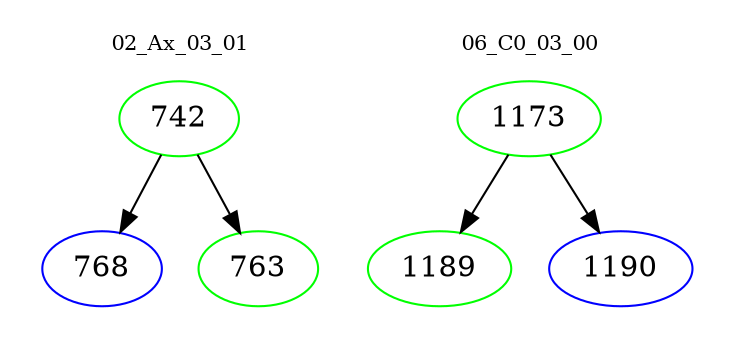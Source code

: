 digraph{
subgraph cluster_0 {
color = white
label = "02_Ax_03_01";
fontsize=10;
T0_742 [label="742", color="green"]
T0_742 -> T0_768 [color="black"]
T0_768 [label="768", color="blue"]
T0_742 -> T0_763 [color="black"]
T0_763 [label="763", color="green"]
}
subgraph cluster_1 {
color = white
label = "06_C0_03_00";
fontsize=10;
T1_1173 [label="1173", color="green"]
T1_1173 -> T1_1189 [color="black"]
T1_1189 [label="1189", color="green"]
T1_1173 -> T1_1190 [color="black"]
T1_1190 [label="1190", color="blue"]
}
}
